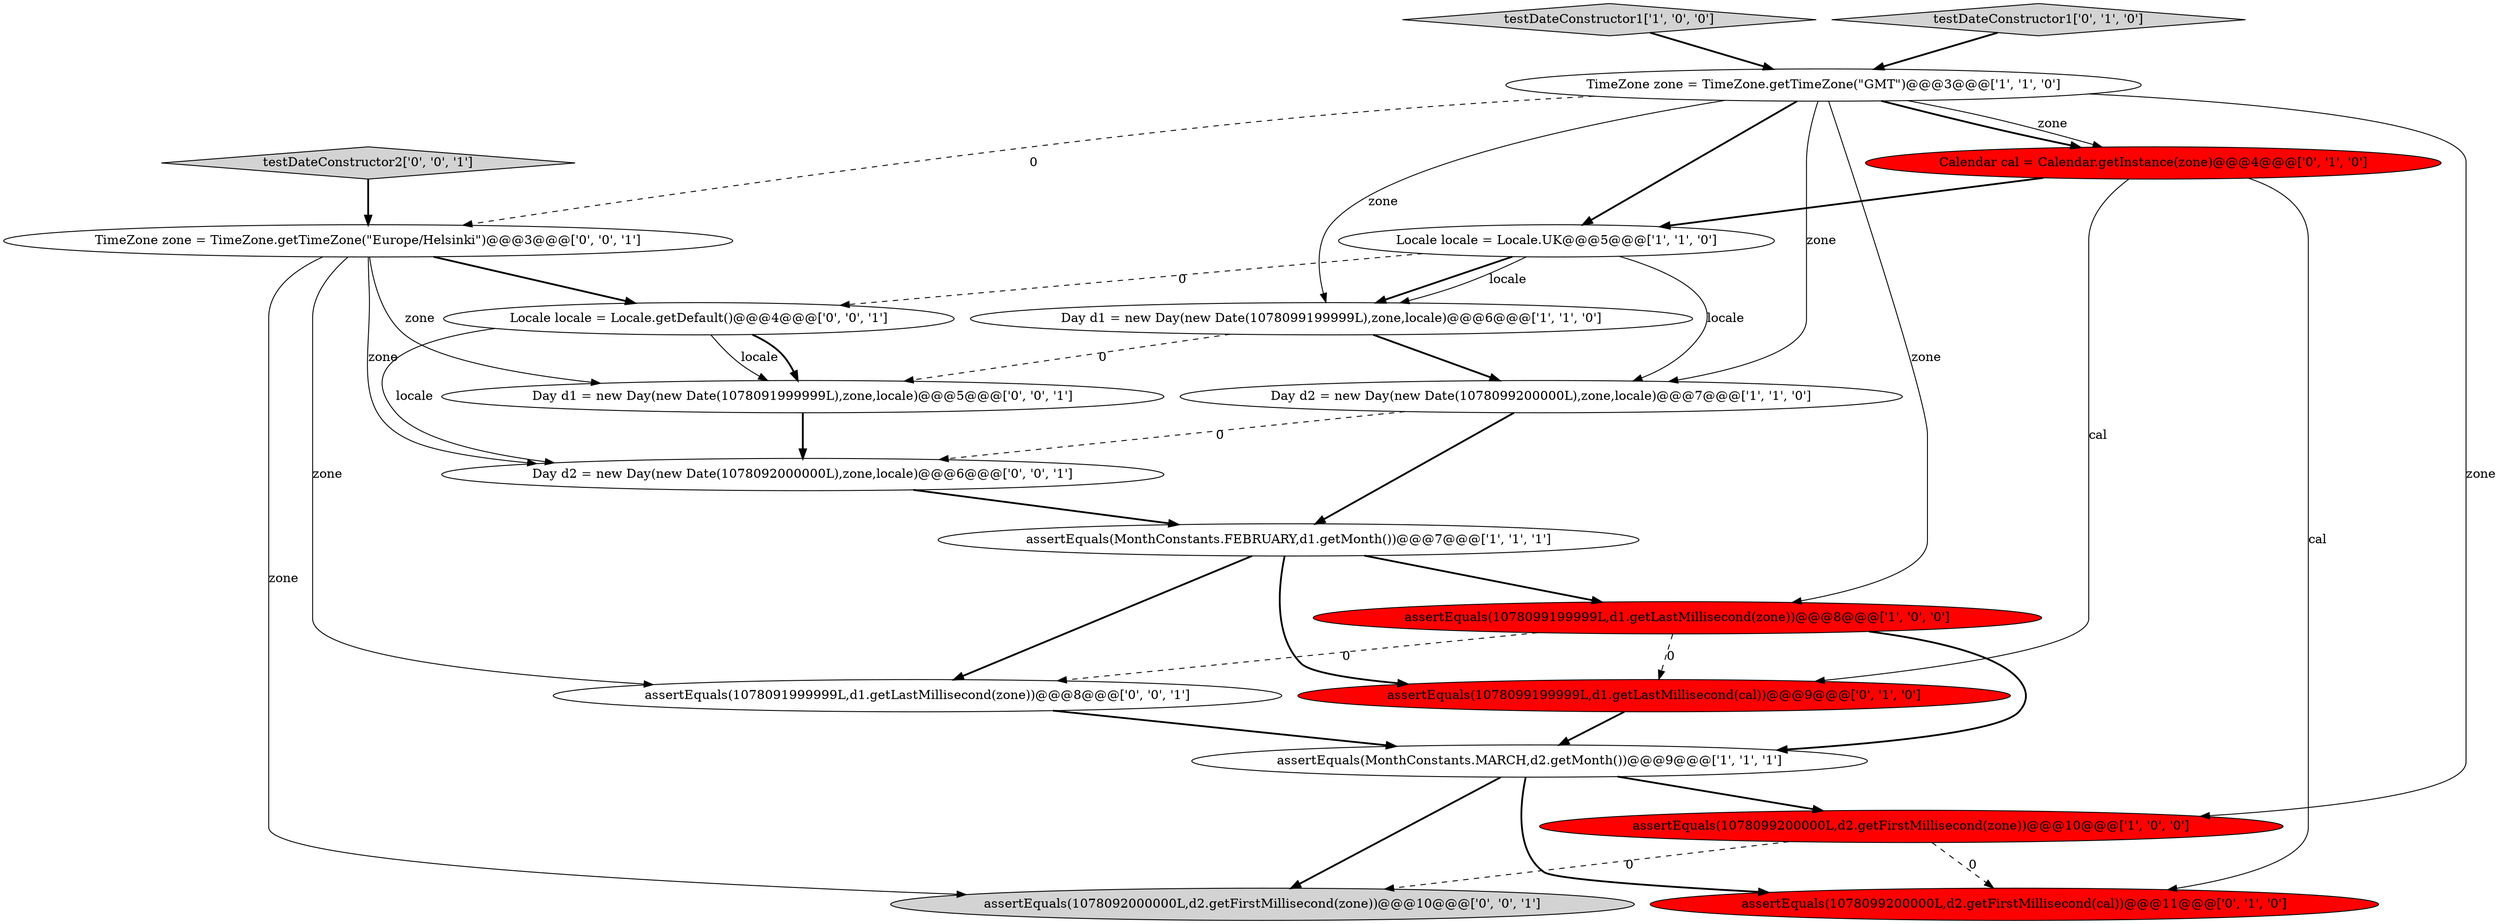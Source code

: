 digraph {
2 [style = filled, label = "assertEquals(MonthConstants.MARCH,d2.getMonth())@@@9@@@['1', '1', '1']", fillcolor = white, shape = ellipse image = "AAA0AAABBB1BBB"];
15 [style = filled, label = "Day d2 = new Day(new Date(1078092000000L),zone,locale)@@@6@@@['0', '0', '1']", fillcolor = white, shape = ellipse image = "AAA0AAABBB3BBB"];
5 [style = filled, label = "testDateConstructor1['1', '0', '0']", fillcolor = lightgray, shape = diamond image = "AAA0AAABBB1BBB"];
9 [style = filled, label = "assertEquals(1078099200000L,d2.getFirstMillisecond(cal))@@@11@@@['0', '1', '0']", fillcolor = red, shape = ellipse image = "AAA1AAABBB2BBB"];
8 [style = filled, label = "assertEquals(MonthConstants.FEBRUARY,d1.getMonth())@@@7@@@['1', '1', '1']", fillcolor = white, shape = ellipse image = "AAA0AAABBB1BBB"];
16 [style = filled, label = "TimeZone zone = TimeZone.getTimeZone(\"Europe/Helsinki\")@@@3@@@['0', '0', '1']", fillcolor = white, shape = ellipse image = "AAA0AAABBB3BBB"];
14 [style = filled, label = "Locale locale = Locale.getDefault()@@@4@@@['0', '0', '1']", fillcolor = white, shape = ellipse image = "AAA0AAABBB3BBB"];
18 [style = filled, label = "Day d1 = new Day(new Date(1078091999999L),zone,locale)@@@5@@@['0', '0', '1']", fillcolor = white, shape = ellipse image = "AAA0AAABBB3BBB"];
10 [style = filled, label = "Calendar cal = Calendar.getInstance(zone)@@@4@@@['0', '1', '0']", fillcolor = red, shape = ellipse image = "AAA1AAABBB2BBB"];
11 [style = filled, label = "assertEquals(1078099199999L,d1.getLastMillisecond(cal))@@@9@@@['0', '1', '0']", fillcolor = red, shape = ellipse image = "AAA1AAABBB2BBB"];
17 [style = filled, label = "testDateConstructor2['0', '0', '1']", fillcolor = lightgray, shape = diamond image = "AAA0AAABBB3BBB"];
19 [style = filled, label = "assertEquals(1078092000000L,d2.getFirstMillisecond(zone))@@@10@@@['0', '0', '1']", fillcolor = lightgray, shape = ellipse image = "AAA0AAABBB3BBB"];
0 [style = filled, label = "assertEquals(1078099200000L,d2.getFirstMillisecond(zone))@@@10@@@['1', '0', '0']", fillcolor = red, shape = ellipse image = "AAA1AAABBB1BBB"];
6 [style = filled, label = "Day d1 = new Day(new Date(1078099199999L),zone,locale)@@@6@@@['1', '1', '0']", fillcolor = white, shape = ellipse image = "AAA0AAABBB1BBB"];
12 [style = filled, label = "testDateConstructor1['0', '1', '0']", fillcolor = lightgray, shape = diamond image = "AAA0AAABBB2BBB"];
3 [style = filled, label = "Locale locale = Locale.UK@@@5@@@['1', '1', '0']", fillcolor = white, shape = ellipse image = "AAA0AAABBB1BBB"];
1 [style = filled, label = "Day d2 = new Day(new Date(1078099200000L),zone,locale)@@@7@@@['1', '1', '0']", fillcolor = white, shape = ellipse image = "AAA0AAABBB1BBB"];
13 [style = filled, label = "assertEquals(1078091999999L,d1.getLastMillisecond(zone))@@@8@@@['0', '0', '1']", fillcolor = white, shape = ellipse image = "AAA0AAABBB3BBB"];
4 [style = filled, label = "assertEquals(1078099199999L,d1.getLastMillisecond(zone))@@@8@@@['1', '0', '0']", fillcolor = red, shape = ellipse image = "AAA1AAABBB1BBB"];
7 [style = filled, label = "TimeZone zone = TimeZone.getTimeZone(\"GMT\")@@@3@@@['1', '1', '0']", fillcolor = white, shape = ellipse image = "AAA0AAABBB1BBB"];
2->19 [style = bold, label=""];
1->8 [style = bold, label=""];
7->1 [style = solid, label="zone"];
16->19 [style = solid, label="zone"];
7->10 [style = bold, label=""];
7->16 [style = dashed, label="0"];
1->15 [style = dashed, label="0"];
0->19 [style = dashed, label="0"];
18->15 [style = bold, label=""];
3->6 [style = bold, label=""];
10->3 [style = bold, label=""];
3->1 [style = solid, label="locale"];
4->2 [style = bold, label=""];
2->9 [style = bold, label=""];
14->18 [style = solid, label="locale"];
12->7 [style = bold, label=""];
11->2 [style = bold, label=""];
7->3 [style = bold, label=""];
6->18 [style = dashed, label="0"];
14->15 [style = solid, label="locale"];
6->1 [style = bold, label=""];
16->13 [style = solid, label="zone"];
2->0 [style = bold, label=""];
7->0 [style = solid, label="zone"];
7->6 [style = solid, label="zone"];
16->18 [style = solid, label="zone"];
7->10 [style = solid, label="zone"];
16->15 [style = solid, label="zone"];
10->11 [style = solid, label="cal"];
5->7 [style = bold, label=""];
16->14 [style = bold, label=""];
14->18 [style = bold, label=""];
8->4 [style = bold, label=""];
4->11 [style = dashed, label="0"];
0->9 [style = dashed, label="0"];
3->14 [style = dashed, label="0"];
4->13 [style = dashed, label="0"];
8->11 [style = bold, label=""];
10->9 [style = solid, label="cal"];
15->8 [style = bold, label=""];
17->16 [style = bold, label=""];
8->13 [style = bold, label=""];
13->2 [style = bold, label=""];
3->6 [style = solid, label="locale"];
7->4 [style = solid, label="zone"];
}
